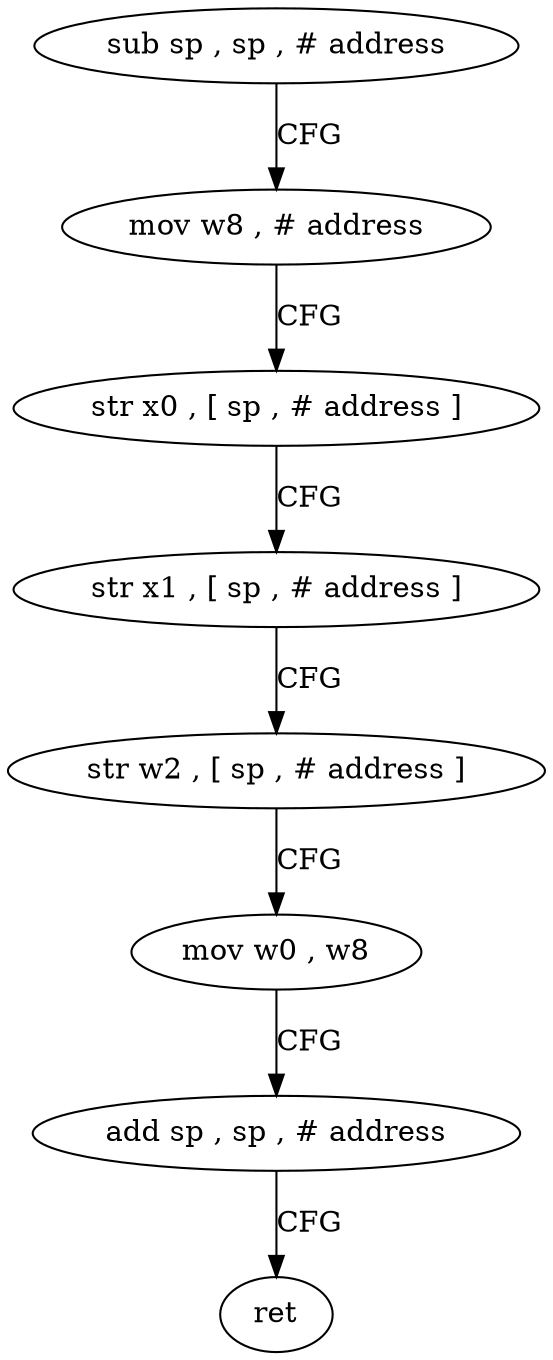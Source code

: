digraph "func" {
"88048" [label = "sub sp , sp , # address" ]
"88052" [label = "mov w8 , # address" ]
"88056" [label = "str x0 , [ sp , # address ]" ]
"88060" [label = "str x1 , [ sp , # address ]" ]
"88064" [label = "str w2 , [ sp , # address ]" ]
"88068" [label = "mov w0 , w8" ]
"88072" [label = "add sp , sp , # address" ]
"88076" [label = "ret" ]
"88048" -> "88052" [ label = "CFG" ]
"88052" -> "88056" [ label = "CFG" ]
"88056" -> "88060" [ label = "CFG" ]
"88060" -> "88064" [ label = "CFG" ]
"88064" -> "88068" [ label = "CFG" ]
"88068" -> "88072" [ label = "CFG" ]
"88072" -> "88076" [ label = "CFG" ]
}
